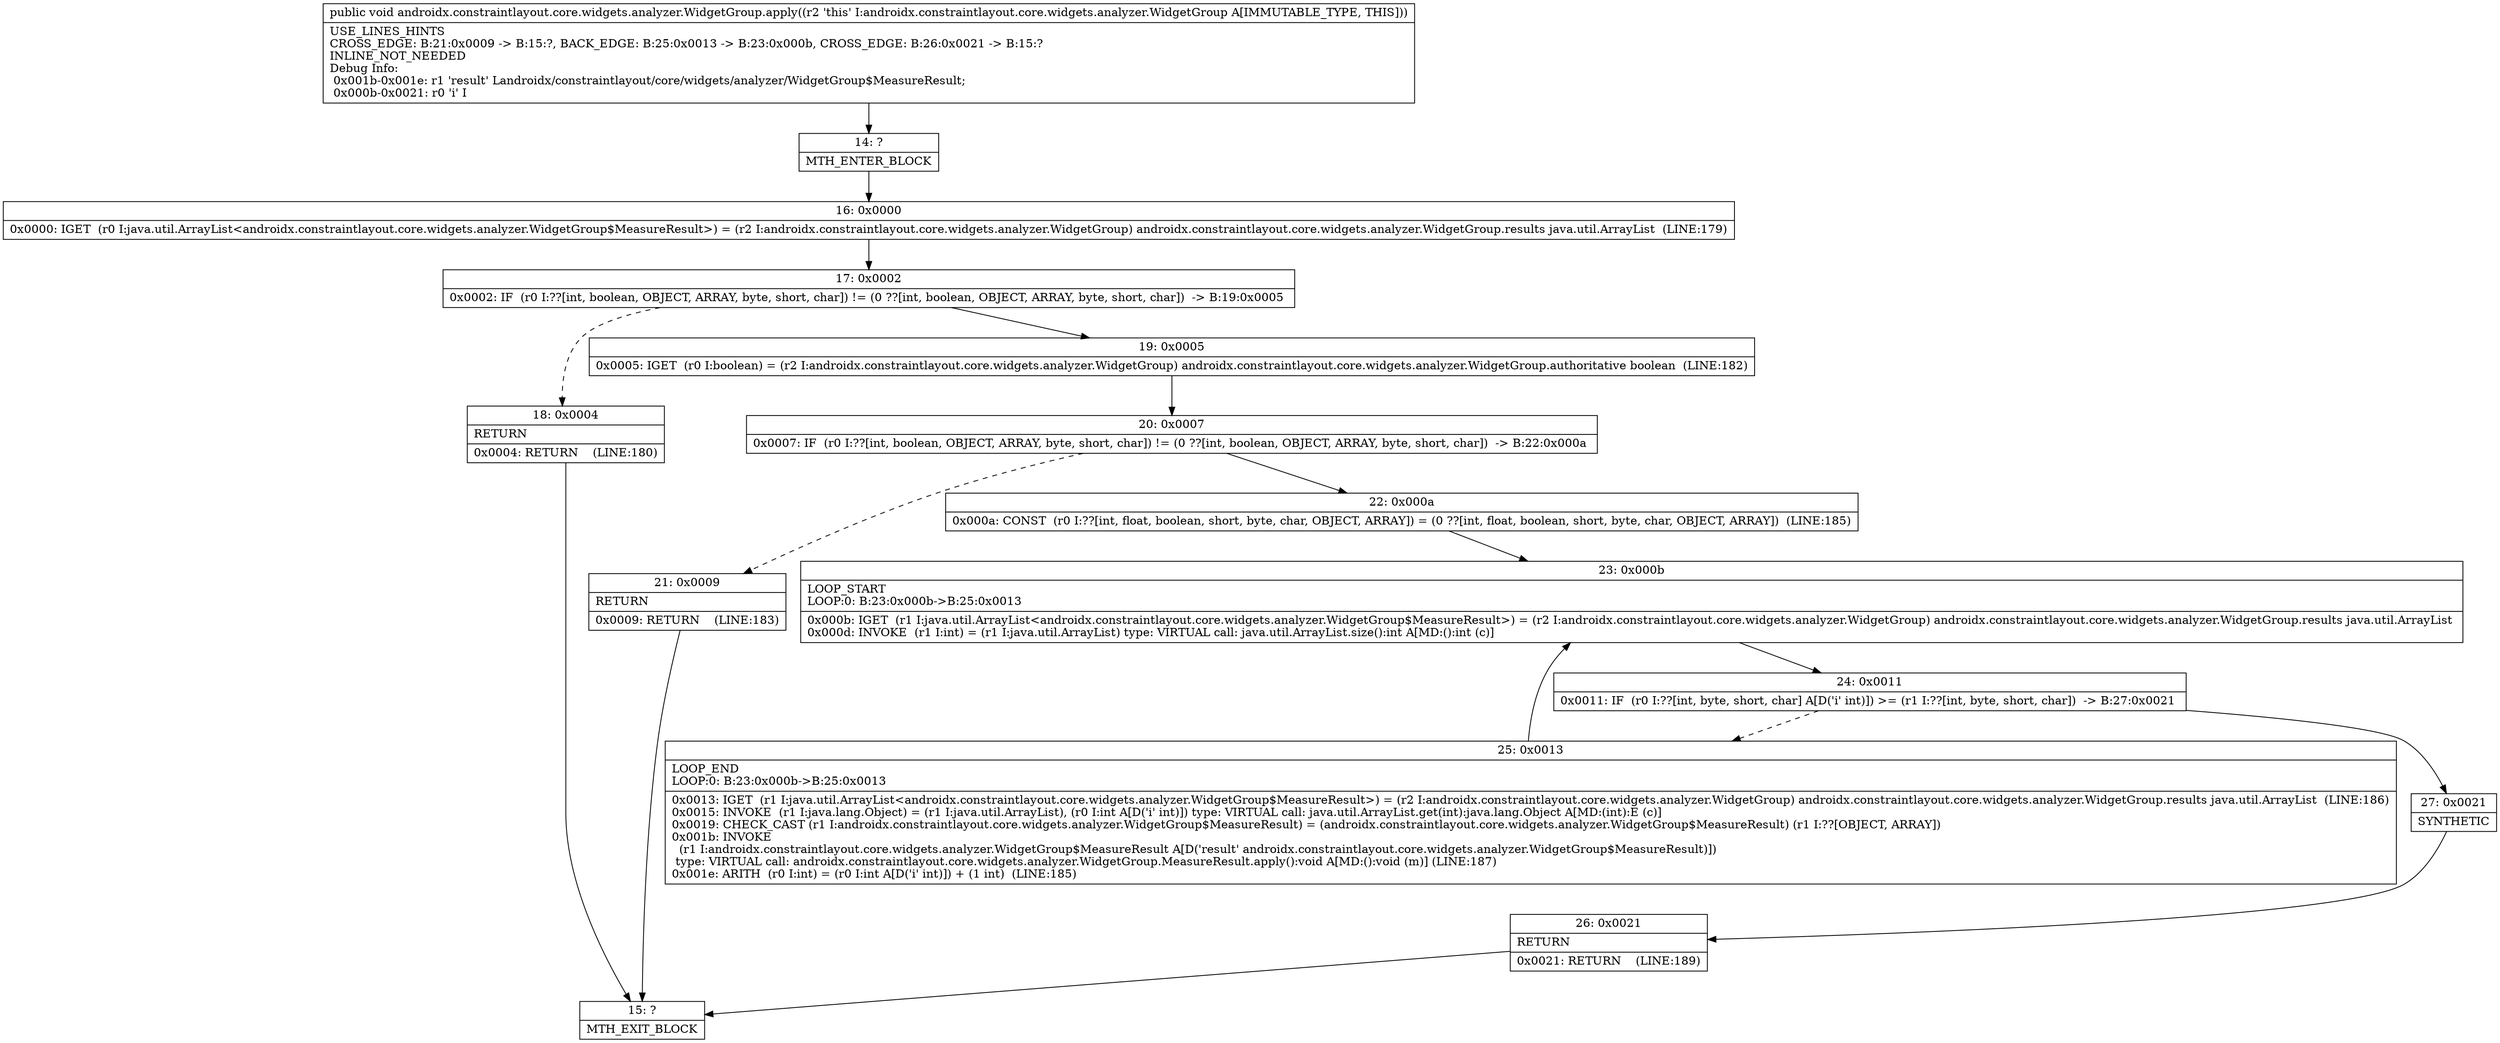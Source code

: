 digraph "CFG forandroidx.constraintlayout.core.widgets.analyzer.WidgetGroup.apply()V" {
Node_14 [shape=record,label="{14\:\ ?|MTH_ENTER_BLOCK\l}"];
Node_16 [shape=record,label="{16\:\ 0x0000|0x0000: IGET  (r0 I:java.util.ArrayList\<androidx.constraintlayout.core.widgets.analyzer.WidgetGroup$MeasureResult\>) = (r2 I:androidx.constraintlayout.core.widgets.analyzer.WidgetGroup) androidx.constraintlayout.core.widgets.analyzer.WidgetGroup.results java.util.ArrayList  (LINE:179)\l}"];
Node_17 [shape=record,label="{17\:\ 0x0002|0x0002: IF  (r0 I:??[int, boolean, OBJECT, ARRAY, byte, short, char]) != (0 ??[int, boolean, OBJECT, ARRAY, byte, short, char])  \-\> B:19:0x0005 \l}"];
Node_18 [shape=record,label="{18\:\ 0x0004|RETURN\l|0x0004: RETURN    (LINE:180)\l}"];
Node_15 [shape=record,label="{15\:\ ?|MTH_EXIT_BLOCK\l}"];
Node_19 [shape=record,label="{19\:\ 0x0005|0x0005: IGET  (r0 I:boolean) = (r2 I:androidx.constraintlayout.core.widgets.analyzer.WidgetGroup) androidx.constraintlayout.core.widgets.analyzer.WidgetGroup.authoritative boolean  (LINE:182)\l}"];
Node_20 [shape=record,label="{20\:\ 0x0007|0x0007: IF  (r0 I:??[int, boolean, OBJECT, ARRAY, byte, short, char]) != (0 ??[int, boolean, OBJECT, ARRAY, byte, short, char])  \-\> B:22:0x000a \l}"];
Node_21 [shape=record,label="{21\:\ 0x0009|RETURN\l|0x0009: RETURN    (LINE:183)\l}"];
Node_22 [shape=record,label="{22\:\ 0x000a|0x000a: CONST  (r0 I:??[int, float, boolean, short, byte, char, OBJECT, ARRAY]) = (0 ??[int, float, boolean, short, byte, char, OBJECT, ARRAY])  (LINE:185)\l}"];
Node_23 [shape=record,label="{23\:\ 0x000b|LOOP_START\lLOOP:0: B:23:0x000b\-\>B:25:0x0013\l|0x000b: IGET  (r1 I:java.util.ArrayList\<androidx.constraintlayout.core.widgets.analyzer.WidgetGroup$MeasureResult\>) = (r2 I:androidx.constraintlayout.core.widgets.analyzer.WidgetGroup) androidx.constraintlayout.core.widgets.analyzer.WidgetGroup.results java.util.ArrayList \l0x000d: INVOKE  (r1 I:int) = (r1 I:java.util.ArrayList) type: VIRTUAL call: java.util.ArrayList.size():int A[MD:():int (c)]\l}"];
Node_24 [shape=record,label="{24\:\ 0x0011|0x0011: IF  (r0 I:??[int, byte, short, char] A[D('i' int)]) \>= (r1 I:??[int, byte, short, char])  \-\> B:27:0x0021 \l}"];
Node_25 [shape=record,label="{25\:\ 0x0013|LOOP_END\lLOOP:0: B:23:0x000b\-\>B:25:0x0013\l|0x0013: IGET  (r1 I:java.util.ArrayList\<androidx.constraintlayout.core.widgets.analyzer.WidgetGroup$MeasureResult\>) = (r2 I:androidx.constraintlayout.core.widgets.analyzer.WidgetGroup) androidx.constraintlayout.core.widgets.analyzer.WidgetGroup.results java.util.ArrayList  (LINE:186)\l0x0015: INVOKE  (r1 I:java.lang.Object) = (r1 I:java.util.ArrayList), (r0 I:int A[D('i' int)]) type: VIRTUAL call: java.util.ArrayList.get(int):java.lang.Object A[MD:(int):E (c)]\l0x0019: CHECK_CAST (r1 I:androidx.constraintlayout.core.widgets.analyzer.WidgetGroup$MeasureResult) = (androidx.constraintlayout.core.widgets.analyzer.WidgetGroup$MeasureResult) (r1 I:??[OBJECT, ARRAY]) \l0x001b: INVOKE  \l  (r1 I:androidx.constraintlayout.core.widgets.analyzer.WidgetGroup$MeasureResult A[D('result' androidx.constraintlayout.core.widgets.analyzer.WidgetGroup$MeasureResult)])\l type: VIRTUAL call: androidx.constraintlayout.core.widgets.analyzer.WidgetGroup.MeasureResult.apply():void A[MD:():void (m)] (LINE:187)\l0x001e: ARITH  (r0 I:int) = (r0 I:int A[D('i' int)]) + (1 int)  (LINE:185)\l}"];
Node_27 [shape=record,label="{27\:\ 0x0021|SYNTHETIC\l}"];
Node_26 [shape=record,label="{26\:\ 0x0021|RETURN\l|0x0021: RETURN    (LINE:189)\l}"];
MethodNode[shape=record,label="{public void androidx.constraintlayout.core.widgets.analyzer.WidgetGroup.apply((r2 'this' I:androidx.constraintlayout.core.widgets.analyzer.WidgetGroup A[IMMUTABLE_TYPE, THIS]))  | USE_LINES_HINTS\lCROSS_EDGE: B:21:0x0009 \-\> B:15:?, BACK_EDGE: B:25:0x0013 \-\> B:23:0x000b, CROSS_EDGE: B:26:0x0021 \-\> B:15:?\lINLINE_NOT_NEEDED\lDebug Info:\l  0x001b\-0x001e: r1 'result' Landroidx\/constraintlayout\/core\/widgets\/analyzer\/WidgetGroup$MeasureResult;\l  0x000b\-0x0021: r0 'i' I\l}"];
MethodNode -> Node_14;Node_14 -> Node_16;
Node_16 -> Node_17;
Node_17 -> Node_18[style=dashed];
Node_17 -> Node_19;
Node_18 -> Node_15;
Node_19 -> Node_20;
Node_20 -> Node_21[style=dashed];
Node_20 -> Node_22;
Node_21 -> Node_15;
Node_22 -> Node_23;
Node_23 -> Node_24;
Node_24 -> Node_25[style=dashed];
Node_24 -> Node_27;
Node_25 -> Node_23;
Node_27 -> Node_26;
Node_26 -> Node_15;
}

